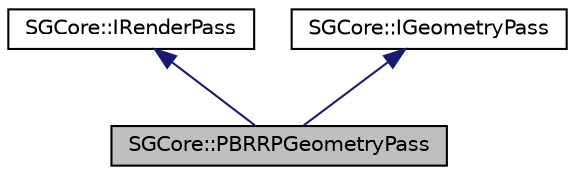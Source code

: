 digraph "SGCore::PBRRPGeometryPass"
{
 // LATEX_PDF_SIZE
  edge [fontname="Helvetica",fontsize="10",labelfontname="Helvetica",labelfontsize="10"];
  node [fontname="Helvetica",fontsize="10",shape=record];
  Node1 [label="SGCore::PBRRPGeometryPass",height=0.2,width=0.4,color="black", fillcolor="grey75", style="filled", fontcolor="black",tooltip=" "];
  Node2 -> Node1 [dir="back",color="midnightblue",fontsize="10",style="solid",fontname="Helvetica"];
  Node2 [label="SGCore::IRenderPass",height=0.2,width=0.4,color="black", fillcolor="white", style="filled",URL="$structSGCore_1_1IRenderPass.html",tooltip=" "];
  Node3 -> Node1 [dir="back",color="midnightblue",fontsize="10",style="solid",fontname="Helvetica"];
  Node3 [label="SGCore::IGeometryPass",height=0.2,width=0.4,color="black", fillcolor="white", style="filled",URL="$structSGCore_1_1IGeometryPass.html",tooltip=" "];
}
